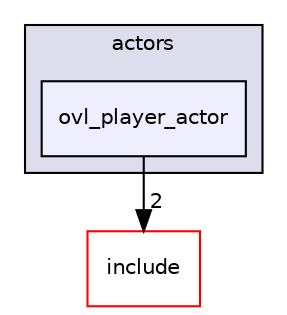 digraph "src/overlays/actors/ovl_player_actor" {
  compound=true
  node [ fontsize="10", fontname="Helvetica"];
  edge [ labelfontsize="10", labelfontname="Helvetica"];
  subgraph clusterdir_e93473484be31ce7bcb356bd643a22f8 {
    graph [ bgcolor="#ddddee", pencolor="black", label="actors" fontname="Helvetica", fontsize="10", URL="dir_e93473484be31ce7bcb356bd643a22f8.html"]
  dir_a4ffaa8ddc77d3f9f52d3f933cf92348 [shape=box, label="ovl_player_actor", style="filled", fillcolor="#eeeeff", pencolor="black", URL="dir_a4ffaa8ddc77d3f9f52d3f933cf92348.html"];
  }
  dir_d44c64559bbebec7f509842c48db8b23 [shape=box label="include" fillcolor="white" style="filled" color="red" URL="dir_d44c64559bbebec7f509842c48db8b23.html"];
  dir_a4ffaa8ddc77d3f9f52d3f933cf92348->dir_d44c64559bbebec7f509842c48db8b23 [headlabel="2", labeldistance=1.5 headhref="dir_000438_000000.html"];
}
